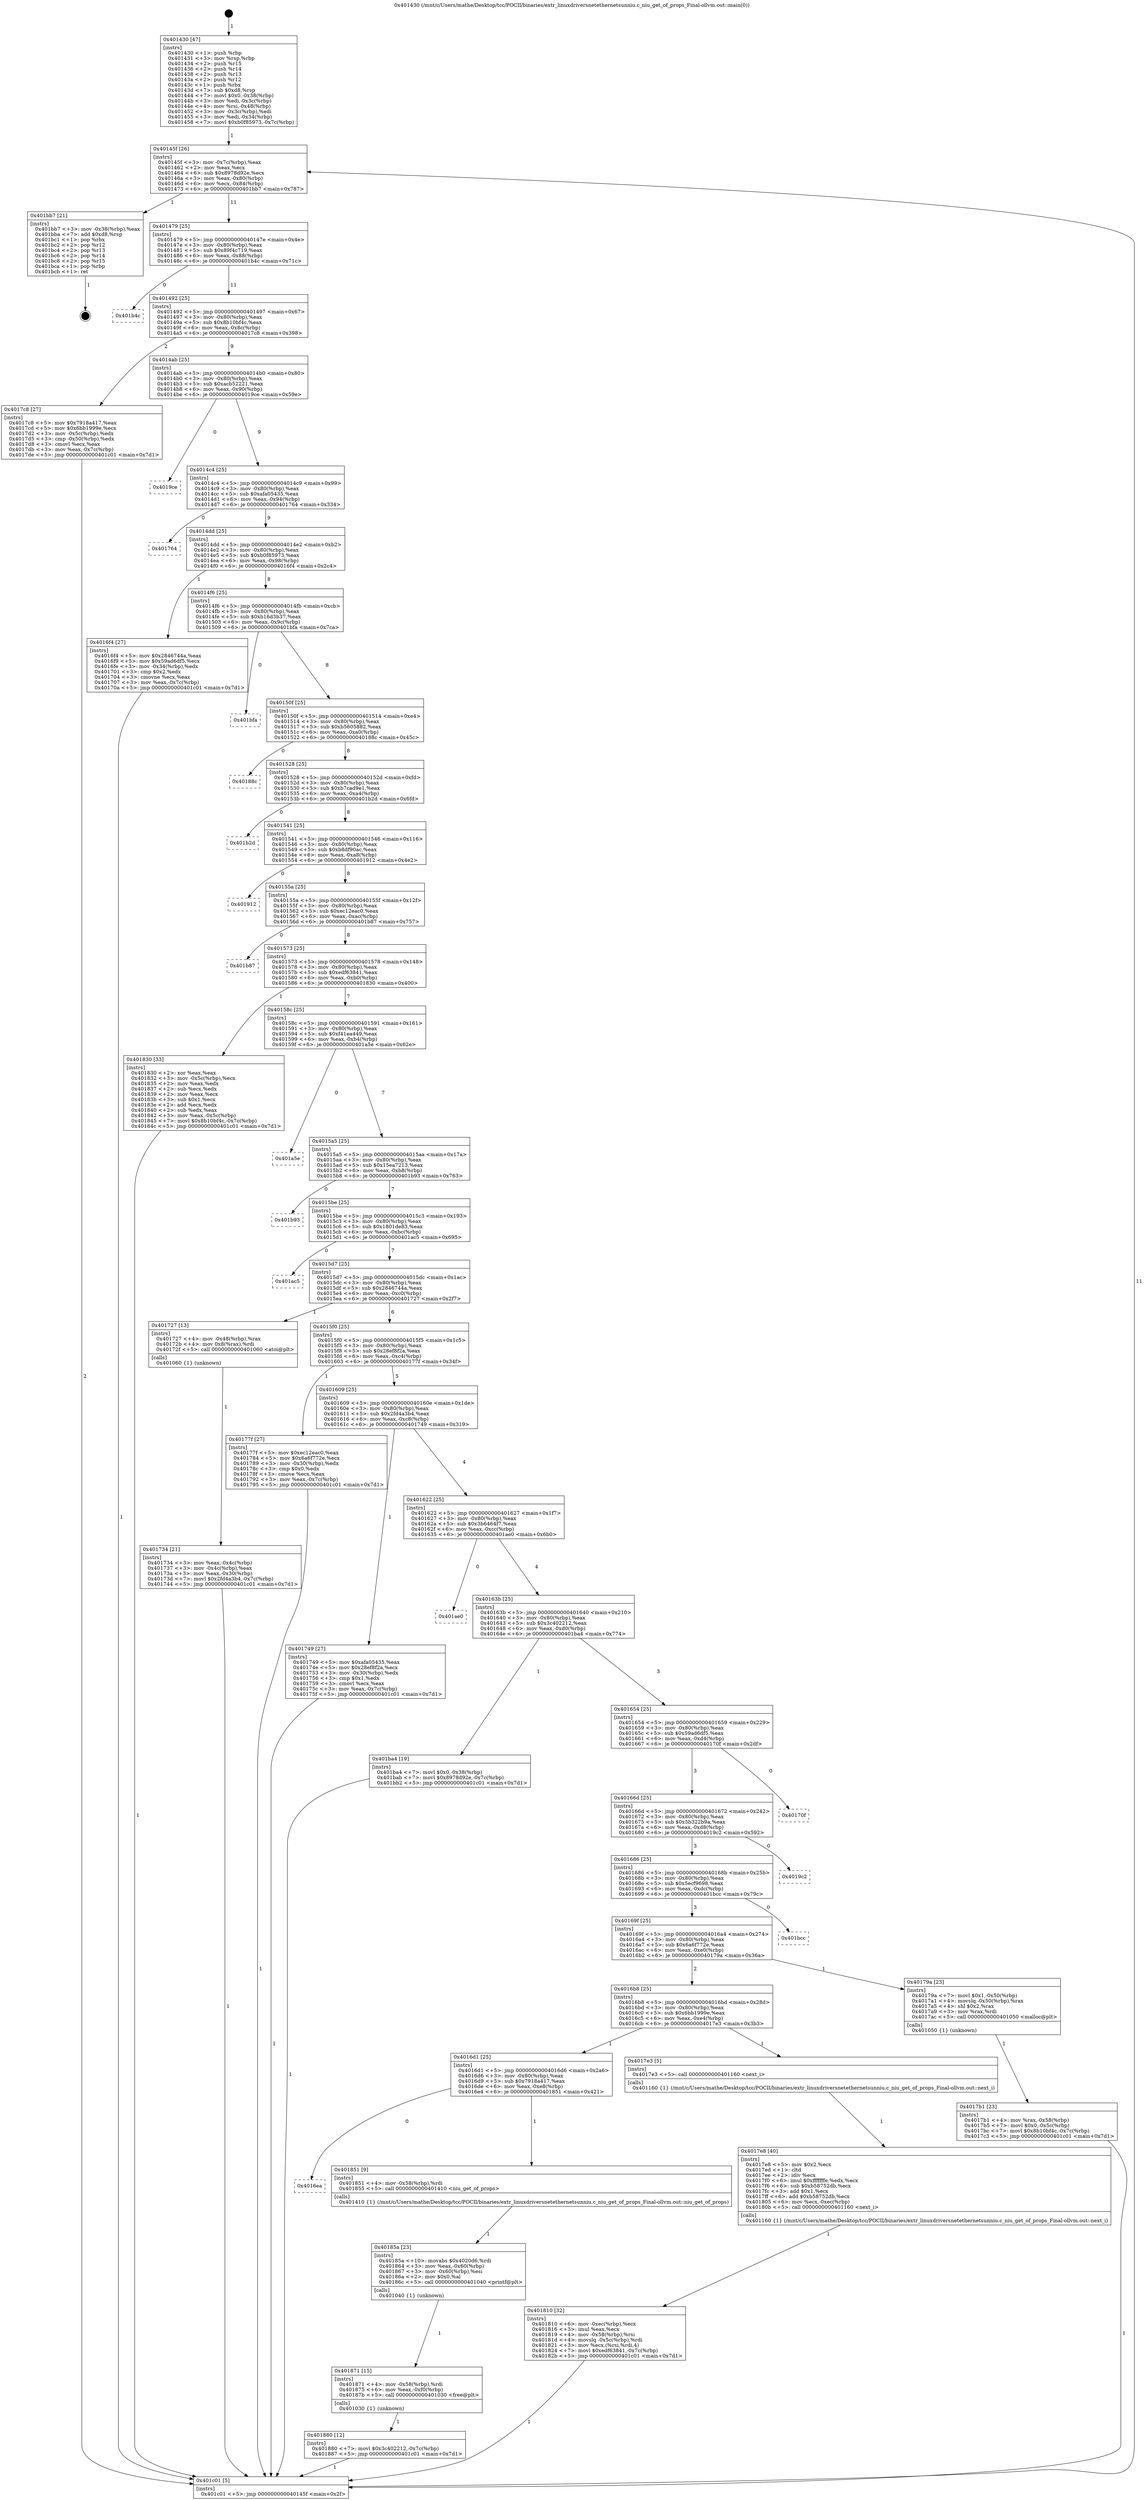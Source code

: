 digraph "0x401430" {
  label = "0x401430 (/mnt/c/Users/mathe/Desktop/tcc/POCII/binaries/extr_linuxdriversnetethernetsunniu.c_niu_get_of_props_Final-ollvm.out::main(0))"
  labelloc = "t"
  node[shape=record]

  Entry [label="",width=0.3,height=0.3,shape=circle,fillcolor=black,style=filled]
  "0x40145f" [label="{
     0x40145f [26]\l
     | [instrs]\l
     &nbsp;&nbsp;0x40145f \<+3\>: mov -0x7c(%rbp),%eax\l
     &nbsp;&nbsp;0x401462 \<+2\>: mov %eax,%ecx\l
     &nbsp;&nbsp;0x401464 \<+6\>: sub $0x8978d92e,%ecx\l
     &nbsp;&nbsp;0x40146a \<+3\>: mov %eax,-0x80(%rbp)\l
     &nbsp;&nbsp;0x40146d \<+6\>: mov %ecx,-0x84(%rbp)\l
     &nbsp;&nbsp;0x401473 \<+6\>: je 0000000000401bb7 \<main+0x787\>\l
  }"]
  "0x401bb7" [label="{
     0x401bb7 [21]\l
     | [instrs]\l
     &nbsp;&nbsp;0x401bb7 \<+3\>: mov -0x38(%rbp),%eax\l
     &nbsp;&nbsp;0x401bba \<+7\>: add $0xd8,%rsp\l
     &nbsp;&nbsp;0x401bc1 \<+1\>: pop %rbx\l
     &nbsp;&nbsp;0x401bc2 \<+2\>: pop %r12\l
     &nbsp;&nbsp;0x401bc4 \<+2\>: pop %r13\l
     &nbsp;&nbsp;0x401bc6 \<+2\>: pop %r14\l
     &nbsp;&nbsp;0x401bc8 \<+2\>: pop %r15\l
     &nbsp;&nbsp;0x401bca \<+1\>: pop %rbp\l
     &nbsp;&nbsp;0x401bcb \<+1\>: ret\l
  }"]
  "0x401479" [label="{
     0x401479 [25]\l
     | [instrs]\l
     &nbsp;&nbsp;0x401479 \<+5\>: jmp 000000000040147e \<main+0x4e\>\l
     &nbsp;&nbsp;0x40147e \<+3\>: mov -0x80(%rbp),%eax\l
     &nbsp;&nbsp;0x401481 \<+5\>: sub $0x89f4c719,%eax\l
     &nbsp;&nbsp;0x401486 \<+6\>: mov %eax,-0x88(%rbp)\l
     &nbsp;&nbsp;0x40148c \<+6\>: je 0000000000401b4c \<main+0x71c\>\l
  }"]
  Exit [label="",width=0.3,height=0.3,shape=circle,fillcolor=black,style=filled,peripheries=2]
  "0x401b4c" [label="{
     0x401b4c\l
  }", style=dashed]
  "0x401492" [label="{
     0x401492 [25]\l
     | [instrs]\l
     &nbsp;&nbsp;0x401492 \<+5\>: jmp 0000000000401497 \<main+0x67\>\l
     &nbsp;&nbsp;0x401497 \<+3\>: mov -0x80(%rbp),%eax\l
     &nbsp;&nbsp;0x40149a \<+5\>: sub $0x8b10bf4c,%eax\l
     &nbsp;&nbsp;0x40149f \<+6\>: mov %eax,-0x8c(%rbp)\l
     &nbsp;&nbsp;0x4014a5 \<+6\>: je 00000000004017c8 \<main+0x398\>\l
  }"]
  "0x401880" [label="{
     0x401880 [12]\l
     | [instrs]\l
     &nbsp;&nbsp;0x401880 \<+7\>: movl $0x3c402212,-0x7c(%rbp)\l
     &nbsp;&nbsp;0x401887 \<+5\>: jmp 0000000000401c01 \<main+0x7d1\>\l
  }"]
  "0x4017c8" [label="{
     0x4017c8 [27]\l
     | [instrs]\l
     &nbsp;&nbsp;0x4017c8 \<+5\>: mov $0x7918a417,%eax\l
     &nbsp;&nbsp;0x4017cd \<+5\>: mov $0x6bb1999e,%ecx\l
     &nbsp;&nbsp;0x4017d2 \<+3\>: mov -0x5c(%rbp),%edx\l
     &nbsp;&nbsp;0x4017d5 \<+3\>: cmp -0x50(%rbp),%edx\l
     &nbsp;&nbsp;0x4017d8 \<+3\>: cmovl %ecx,%eax\l
     &nbsp;&nbsp;0x4017db \<+3\>: mov %eax,-0x7c(%rbp)\l
     &nbsp;&nbsp;0x4017de \<+5\>: jmp 0000000000401c01 \<main+0x7d1\>\l
  }"]
  "0x4014ab" [label="{
     0x4014ab [25]\l
     | [instrs]\l
     &nbsp;&nbsp;0x4014ab \<+5\>: jmp 00000000004014b0 \<main+0x80\>\l
     &nbsp;&nbsp;0x4014b0 \<+3\>: mov -0x80(%rbp),%eax\l
     &nbsp;&nbsp;0x4014b3 \<+5\>: sub $0xacb52221,%eax\l
     &nbsp;&nbsp;0x4014b8 \<+6\>: mov %eax,-0x90(%rbp)\l
     &nbsp;&nbsp;0x4014be \<+6\>: je 00000000004019ce \<main+0x59e\>\l
  }"]
  "0x401871" [label="{
     0x401871 [15]\l
     | [instrs]\l
     &nbsp;&nbsp;0x401871 \<+4\>: mov -0x58(%rbp),%rdi\l
     &nbsp;&nbsp;0x401875 \<+6\>: mov %eax,-0xf0(%rbp)\l
     &nbsp;&nbsp;0x40187b \<+5\>: call 0000000000401030 \<free@plt\>\l
     | [calls]\l
     &nbsp;&nbsp;0x401030 \{1\} (unknown)\l
  }"]
  "0x4019ce" [label="{
     0x4019ce\l
  }", style=dashed]
  "0x4014c4" [label="{
     0x4014c4 [25]\l
     | [instrs]\l
     &nbsp;&nbsp;0x4014c4 \<+5\>: jmp 00000000004014c9 \<main+0x99\>\l
     &nbsp;&nbsp;0x4014c9 \<+3\>: mov -0x80(%rbp),%eax\l
     &nbsp;&nbsp;0x4014cc \<+5\>: sub $0xafa05435,%eax\l
     &nbsp;&nbsp;0x4014d1 \<+6\>: mov %eax,-0x94(%rbp)\l
     &nbsp;&nbsp;0x4014d7 \<+6\>: je 0000000000401764 \<main+0x334\>\l
  }"]
  "0x40185a" [label="{
     0x40185a [23]\l
     | [instrs]\l
     &nbsp;&nbsp;0x40185a \<+10\>: movabs $0x4020d6,%rdi\l
     &nbsp;&nbsp;0x401864 \<+3\>: mov %eax,-0x60(%rbp)\l
     &nbsp;&nbsp;0x401867 \<+3\>: mov -0x60(%rbp),%esi\l
     &nbsp;&nbsp;0x40186a \<+2\>: mov $0x0,%al\l
     &nbsp;&nbsp;0x40186c \<+5\>: call 0000000000401040 \<printf@plt\>\l
     | [calls]\l
     &nbsp;&nbsp;0x401040 \{1\} (unknown)\l
  }"]
  "0x401764" [label="{
     0x401764\l
  }", style=dashed]
  "0x4014dd" [label="{
     0x4014dd [25]\l
     | [instrs]\l
     &nbsp;&nbsp;0x4014dd \<+5\>: jmp 00000000004014e2 \<main+0xb2\>\l
     &nbsp;&nbsp;0x4014e2 \<+3\>: mov -0x80(%rbp),%eax\l
     &nbsp;&nbsp;0x4014e5 \<+5\>: sub $0xb0f85973,%eax\l
     &nbsp;&nbsp;0x4014ea \<+6\>: mov %eax,-0x98(%rbp)\l
     &nbsp;&nbsp;0x4014f0 \<+6\>: je 00000000004016f4 \<main+0x2c4\>\l
  }"]
  "0x4016ea" [label="{
     0x4016ea\l
  }", style=dashed]
  "0x4016f4" [label="{
     0x4016f4 [27]\l
     | [instrs]\l
     &nbsp;&nbsp;0x4016f4 \<+5\>: mov $0x2846744a,%eax\l
     &nbsp;&nbsp;0x4016f9 \<+5\>: mov $0x59ad6df5,%ecx\l
     &nbsp;&nbsp;0x4016fe \<+3\>: mov -0x34(%rbp),%edx\l
     &nbsp;&nbsp;0x401701 \<+3\>: cmp $0x2,%edx\l
     &nbsp;&nbsp;0x401704 \<+3\>: cmovne %ecx,%eax\l
     &nbsp;&nbsp;0x401707 \<+3\>: mov %eax,-0x7c(%rbp)\l
     &nbsp;&nbsp;0x40170a \<+5\>: jmp 0000000000401c01 \<main+0x7d1\>\l
  }"]
  "0x4014f6" [label="{
     0x4014f6 [25]\l
     | [instrs]\l
     &nbsp;&nbsp;0x4014f6 \<+5\>: jmp 00000000004014fb \<main+0xcb\>\l
     &nbsp;&nbsp;0x4014fb \<+3\>: mov -0x80(%rbp),%eax\l
     &nbsp;&nbsp;0x4014fe \<+5\>: sub $0xb16d3b37,%eax\l
     &nbsp;&nbsp;0x401503 \<+6\>: mov %eax,-0x9c(%rbp)\l
     &nbsp;&nbsp;0x401509 \<+6\>: je 0000000000401bfa \<main+0x7ca\>\l
  }"]
  "0x401c01" [label="{
     0x401c01 [5]\l
     | [instrs]\l
     &nbsp;&nbsp;0x401c01 \<+5\>: jmp 000000000040145f \<main+0x2f\>\l
  }"]
  "0x401430" [label="{
     0x401430 [47]\l
     | [instrs]\l
     &nbsp;&nbsp;0x401430 \<+1\>: push %rbp\l
     &nbsp;&nbsp;0x401431 \<+3\>: mov %rsp,%rbp\l
     &nbsp;&nbsp;0x401434 \<+2\>: push %r15\l
     &nbsp;&nbsp;0x401436 \<+2\>: push %r14\l
     &nbsp;&nbsp;0x401438 \<+2\>: push %r13\l
     &nbsp;&nbsp;0x40143a \<+2\>: push %r12\l
     &nbsp;&nbsp;0x40143c \<+1\>: push %rbx\l
     &nbsp;&nbsp;0x40143d \<+7\>: sub $0xd8,%rsp\l
     &nbsp;&nbsp;0x401444 \<+7\>: movl $0x0,-0x38(%rbp)\l
     &nbsp;&nbsp;0x40144b \<+3\>: mov %edi,-0x3c(%rbp)\l
     &nbsp;&nbsp;0x40144e \<+4\>: mov %rsi,-0x48(%rbp)\l
     &nbsp;&nbsp;0x401452 \<+3\>: mov -0x3c(%rbp),%edi\l
     &nbsp;&nbsp;0x401455 \<+3\>: mov %edi,-0x34(%rbp)\l
     &nbsp;&nbsp;0x401458 \<+7\>: movl $0xb0f85973,-0x7c(%rbp)\l
  }"]
  "0x401851" [label="{
     0x401851 [9]\l
     | [instrs]\l
     &nbsp;&nbsp;0x401851 \<+4\>: mov -0x58(%rbp),%rdi\l
     &nbsp;&nbsp;0x401855 \<+5\>: call 0000000000401410 \<niu_get_of_props\>\l
     | [calls]\l
     &nbsp;&nbsp;0x401410 \{1\} (/mnt/c/Users/mathe/Desktop/tcc/POCII/binaries/extr_linuxdriversnetethernetsunniu.c_niu_get_of_props_Final-ollvm.out::niu_get_of_props)\l
  }"]
  "0x401bfa" [label="{
     0x401bfa\l
  }", style=dashed]
  "0x40150f" [label="{
     0x40150f [25]\l
     | [instrs]\l
     &nbsp;&nbsp;0x40150f \<+5\>: jmp 0000000000401514 \<main+0xe4\>\l
     &nbsp;&nbsp;0x401514 \<+3\>: mov -0x80(%rbp),%eax\l
     &nbsp;&nbsp;0x401517 \<+5\>: sub $0xb5605882,%eax\l
     &nbsp;&nbsp;0x40151c \<+6\>: mov %eax,-0xa0(%rbp)\l
     &nbsp;&nbsp;0x401522 \<+6\>: je 000000000040188c \<main+0x45c\>\l
  }"]
  "0x401810" [label="{
     0x401810 [32]\l
     | [instrs]\l
     &nbsp;&nbsp;0x401810 \<+6\>: mov -0xec(%rbp),%ecx\l
     &nbsp;&nbsp;0x401816 \<+3\>: imul %eax,%ecx\l
     &nbsp;&nbsp;0x401819 \<+4\>: mov -0x58(%rbp),%rsi\l
     &nbsp;&nbsp;0x40181d \<+4\>: movslq -0x5c(%rbp),%rdi\l
     &nbsp;&nbsp;0x401821 \<+3\>: mov %ecx,(%rsi,%rdi,4)\l
     &nbsp;&nbsp;0x401824 \<+7\>: movl $0xedf63841,-0x7c(%rbp)\l
     &nbsp;&nbsp;0x40182b \<+5\>: jmp 0000000000401c01 \<main+0x7d1\>\l
  }"]
  "0x40188c" [label="{
     0x40188c\l
  }", style=dashed]
  "0x401528" [label="{
     0x401528 [25]\l
     | [instrs]\l
     &nbsp;&nbsp;0x401528 \<+5\>: jmp 000000000040152d \<main+0xfd\>\l
     &nbsp;&nbsp;0x40152d \<+3\>: mov -0x80(%rbp),%eax\l
     &nbsp;&nbsp;0x401530 \<+5\>: sub $0xb7cad9e1,%eax\l
     &nbsp;&nbsp;0x401535 \<+6\>: mov %eax,-0xa4(%rbp)\l
     &nbsp;&nbsp;0x40153b \<+6\>: je 0000000000401b2d \<main+0x6fd\>\l
  }"]
  "0x4017e8" [label="{
     0x4017e8 [40]\l
     | [instrs]\l
     &nbsp;&nbsp;0x4017e8 \<+5\>: mov $0x2,%ecx\l
     &nbsp;&nbsp;0x4017ed \<+1\>: cltd\l
     &nbsp;&nbsp;0x4017ee \<+2\>: idiv %ecx\l
     &nbsp;&nbsp;0x4017f0 \<+6\>: imul $0xfffffffe,%edx,%ecx\l
     &nbsp;&nbsp;0x4017f6 \<+6\>: sub $0xb58752db,%ecx\l
     &nbsp;&nbsp;0x4017fc \<+3\>: add $0x1,%ecx\l
     &nbsp;&nbsp;0x4017ff \<+6\>: add $0xb58752db,%ecx\l
     &nbsp;&nbsp;0x401805 \<+6\>: mov %ecx,-0xec(%rbp)\l
     &nbsp;&nbsp;0x40180b \<+5\>: call 0000000000401160 \<next_i\>\l
     | [calls]\l
     &nbsp;&nbsp;0x401160 \{1\} (/mnt/c/Users/mathe/Desktop/tcc/POCII/binaries/extr_linuxdriversnetethernetsunniu.c_niu_get_of_props_Final-ollvm.out::next_i)\l
  }"]
  "0x401b2d" [label="{
     0x401b2d\l
  }", style=dashed]
  "0x401541" [label="{
     0x401541 [25]\l
     | [instrs]\l
     &nbsp;&nbsp;0x401541 \<+5\>: jmp 0000000000401546 \<main+0x116\>\l
     &nbsp;&nbsp;0x401546 \<+3\>: mov -0x80(%rbp),%eax\l
     &nbsp;&nbsp;0x401549 \<+5\>: sub $0xb8df90ac,%eax\l
     &nbsp;&nbsp;0x40154e \<+6\>: mov %eax,-0xa8(%rbp)\l
     &nbsp;&nbsp;0x401554 \<+6\>: je 0000000000401912 \<main+0x4e2\>\l
  }"]
  "0x4016d1" [label="{
     0x4016d1 [25]\l
     | [instrs]\l
     &nbsp;&nbsp;0x4016d1 \<+5\>: jmp 00000000004016d6 \<main+0x2a6\>\l
     &nbsp;&nbsp;0x4016d6 \<+3\>: mov -0x80(%rbp),%eax\l
     &nbsp;&nbsp;0x4016d9 \<+5\>: sub $0x7918a417,%eax\l
     &nbsp;&nbsp;0x4016de \<+6\>: mov %eax,-0xe8(%rbp)\l
     &nbsp;&nbsp;0x4016e4 \<+6\>: je 0000000000401851 \<main+0x421\>\l
  }"]
  "0x401912" [label="{
     0x401912\l
  }", style=dashed]
  "0x40155a" [label="{
     0x40155a [25]\l
     | [instrs]\l
     &nbsp;&nbsp;0x40155a \<+5\>: jmp 000000000040155f \<main+0x12f\>\l
     &nbsp;&nbsp;0x40155f \<+3\>: mov -0x80(%rbp),%eax\l
     &nbsp;&nbsp;0x401562 \<+5\>: sub $0xec12eac0,%eax\l
     &nbsp;&nbsp;0x401567 \<+6\>: mov %eax,-0xac(%rbp)\l
     &nbsp;&nbsp;0x40156d \<+6\>: je 0000000000401b87 \<main+0x757\>\l
  }"]
  "0x4017e3" [label="{
     0x4017e3 [5]\l
     | [instrs]\l
     &nbsp;&nbsp;0x4017e3 \<+5\>: call 0000000000401160 \<next_i\>\l
     | [calls]\l
     &nbsp;&nbsp;0x401160 \{1\} (/mnt/c/Users/mathe/Desktop/tcc/POCII/binaries/extr_linuxdriversnetethernetsunniu.c_niu_get_of_props_Final-ollvm.out::next_i)\l
  }"]
  "0x401b87" [label="{
     0x401b87\l
  }", style=dashed]
  "0x401573" [label="{
     0x401573 [25]\l
     | [instrs]\l
     &nbsp;&nbsp;0x401573 \<+5\>: jmp 0000000000401578 \<main+0x148\>\l
     &nbsp;&nbsp;0x401578 \<+3\>: mov -0x80(%rbp),%eax\l
     &nbsp;&nbsp;0x40157b \<+5\>: sub $0xedf63841,%eax\l
     &nbsp;&nbsp;0x401580 \<+6\>: mov %eax,-0xb0(%rbp)\l
     &nbsp;&nbsp;0x401586 \<+6\>: je 0000000000401830 \<main+0x400\>\l
  }"]
  "0x4017b1" [label="{
     0x4017b1 [23]\l
     | [instrs]\l
     &nbsp;&nbsp;0x4017b1 \<+4\>: mov %rax,-0x58(%rbp)\l
     &nbsp;&nbsp;0x4017b5 \<+7\>: movl $0x0,-0x5c(%rbp)\l
     &nbsp;&nbsp;0x4017bc \<+7\>: movl $0x8b10bf4c,-0x7c(%rbp)\l
     &nbsp;&nbsp;0x4017c3 \<+5\>: jmp 0000000000401c01 \<main+0x7d1\>\l
  }"]
  "0x401830" [label="{
     0x401830 [33]\l
     | [instrs]\l
     &nbsp;&nbsp;0x401830 \<+2\>: xor %eax,%eax\l
     &nbsp;&nbsp;0x401832 \<+3\>: mov -0x5c(%rbp),%ecx\l
     &nbsp;&nbsp;0x401835 \<+2\>: mov %eax,%edx\l
     &nbsp;&nbsp;0x401837 \<+2\>: sub %ecx,%edx\l
     &nbsp;&nbsp;0x401839 \<+2\>: mov %eax,%ecx\l
     &nbsp;&nbsp;0x40183b \<+3\>: sub $0x1,%ecx\l
     &nbsp;&nbsp;0x40183e \<+2\>: add %ecx,%edx\l
     &nbsp;&nbsp;0x401840 \<+2\>: sub %edx,%eax\l
     &nbsp;&nbsp;0x401842 \<+3\>: mov %eax,-0x5c(%rbp)\l
     &nbsp;&nbsp;0x401845 \<+7\>: movl $0x8b10bf4c,-0x7c(%rbp)\l
     &nbsp;&nbsp;0x40184c \<+5\>: jmp 0000000000401c01 \<main+0x7d1\>\l
  }"]
  "0x40158c" [label="{
     0x40158c [25]\l
     | [instrs]\l
     &nbsp;&nbsp;0x40158c \<+5\>: jmp 0000000000401591 \<main+0x161\>\l
     &nbsp;&nbsp;0x401591 \<+3\>: mov -0x80(%rbp),%eax\l
     &nbsp;&nbsp;0x401594 \<+5\>: sub $0xf41ea449,%eax\l
     &nbsp;&nbsp;0x401599 \<+6\>: mov %eax,-0xb4(%rbp)\l
     &nbsp;&nbsp;0x40159f \<+6\>: je 0000000000401a5e \<main+0x62e\>\l
  }"]
  "0x4016b8" [label="{
     0x4016b8 [25]\l
     | [instrs]\l
     &nbsp;&nbsp;0x4016b8 \<+5\>: jmp 00000000004016bd \<main+0x28d\>\l
     &nbsp;&nbsp;0x4016bd \<+3\>: mov -0x80(%rbp),%eax\l
     &nbsp;&nbsp;0x4016c0 \<+5\>: sub $0x6bb1999e,%eax\l
     &nbsp;&nbsp;0x4016c5 \<+6\>: mov %eax,-0xe4(%rbp)\l
     &nbsp;&nbsp;0x4016cb \<+6\>: je 00000000004017e3 \<main+0x3b3\>\l
  }"]
  "0x401a5e" [label="{
     0x401a5e\l
  }", style=dashed]
  "0x4015a5" [label="{
     0x4015a5 [25]\l
     | [instrs]\l
     &nbsp;&nbsp;0x4015a5 \<+5\>: jmp 00000000004015aa \<main+0x17a\>\l
     &nbsp;&nbsp;0x4015aa \<+3\>: mov -0x80(%rbp),%eax\l
     &nbsp;&nbsp;0x4015ad \<+5\>: sub $0x15ea7213,%eax\l
     &nbsp;&nbsp;0x4015b2 \<+6\>: mov %eax,-0xb8(%rbp)\l
     &nbsp;&nbsp;0x4015b8 \<+6\>: je 0000000000401b93 \<main+0x763\>\l
  }"]
  "0x40179a" [label="{
     0x40179a [23]\l
     | [instrs]\l
     &nbsp;&nbsp;0x40179a \<+7\>: movl $0x1,-0x50(%rbp)\l
     &nbsp;&nbsp;0x4017a1 \<+4\>: movslq -0x50(%rbp),%rax\l
     &nbsp;&nbsp;0x4017a5 \<+4\>: shl $0x2,%rax\l
     &nbsp;&nbsp;0x4017a9 \<+3\>: mov %rax,%rdi\l
     &nbsp;&nbsp;0x4017ac \<+5\>: call 0000000000401050 \<malloc@plt\>\l
     | [calls]\l
     &nbsp;&nbsp;0x401050 \{1\} (unknown)\l
  }"]
  "0x401b93" [label="{
     0x401b93\l
  }", style=dashed]
  "0x4015be" [label="{
     0x4015be [25]\l
     | [instrs]\l
     &nbsp;&nbsp;0x4015be \<+5\>: jmp 00000000004015c3 \<main+0x193\>\l
     &nbsp;&nbsp;0x4015c3 \<+3\>: mov -0x80(%rbp),%eax\l
     &nbsp;&nbsp;0x4015c6 \<+5\>: sub $0x1801de83,%eax\l
     &nbsp;&nbsp;0x4015cb \<+6\>: mov %eax,-0xbc(%rbp)\l
     &nbsp;&nbsp;0x4015d1 \<+6\>: je 0000000000401ac5 \<main+0x695\>\l
  }"]
  "0x40169f" [label="{
     0x40169f [25]\l
     | [instrs]\l
     &nbsp;&nbsp;0x40169f \<+5\>: jmp 00000000004016a4 \<main+0x274\>\l
     &nbsp;&nbsp;0x4016a4 \<+3\>: mov -0x80(%rbp),%eax\l
     &nbsp;&nbsp;0x4016a7 \<+5\>: sub $0x6a6f772e,%eax\l
     &nbsp;&nbsp;0x4016ac \<+6\>: mov %eax,-0xe0(%rbp)\l
     &nbsp;&nbsp;0x4016b2 \<+6\>: je 000000000040179a \<main+0x36a\>\l
  }"]
  "0x401ac5" [label="{
     0x401ac5\l
  }", style=dashed]
  "0x4015d7" [label="{
     0x4015d7 [25]\l
     | [instrs]\l
     &nbsp;&nbsp;0x4015d7 \<+5\>: jmp 00000000004015dc \<main+0x1ac\>\l
     &nbsp;&nbsp;0x4015dc \<+3\>: mov -0x80(%rbp),%eax\l
     &nbsp;&nbsp;0x4015df \<+5\>: sub $0x2846744a,%eax\l
     &nbsp;&nbsp;0x4015e4 \<+6\>: mov %eax,-0xc0(%rbp)\l
     &nbsp;&nbsp;0x4015ea \<+6\>: je 0000000000401727 \<main+0x2f7\>\l
  }"]
  "0x401bcc" [label="{
     0x401bcc\l
  }", style=dashed]
  "0x401727" [label="{
     0x401727 [13]\l
     | [instrs]\l
     &nbsp;&nbsp;0x401727 \<+4\>: mov -0x48(%rbp),%rax\l
     &nbsp;&nbsp;0x40172b \<+4\>: mov 0x8(%rax),%rdi\l
     &nbsp;&nbsp;0x40172f \<+5\>: call 0000000000401060 \<atoi@plt\>\l
     | [calls]\l
     &nbsp;&nbsp;0x401060 \{1\} (unknown)\l
  }"]
  "0x4015f0" [label="{
     0x4015f0 [25]\l
     | [instrs]\l
     &nbsp;&nbsp;0x4015f0 \<+5\>: jmp 00000000004015f5 \<main+0x1c5\>\l
     &nbsp;&nbsp;0x4015f5 \<+3\>: mov -0x80(%rbp),%eax\l
     &nbsp;&nbsp;0x4015f8 \<+5\>: sub $0x28ef8f2a,%eax\l
     &nbsp;&nbsp;0x4015fd \<+6\>: mov %eax,-0xc4(%rbp)\l
     &nbsp;&nbsp;0x401603 \<+6\>: je 000000000040177f \<main+0x34f\>\l
  }"]
  "0x401734" [label="{
     0x401734 [21]\l
     | [instrs]\l
     &nbsp;&nbsp;0x401734 \<+3\>: mov %eax,-0x4c(%rbp)\l
     &nbsp;&nbsp;0x401737 \<+3\>: mov -0x4c(%rbp),%eax\l
     &nbsp;&nbsp;0x40173a \<+3\>: mov %eax,-0x30(%rbp)\l
     &nbsp;&nbsp;0x40173d \<+7\>: movl $0x2fd4a3b4,-0x7c(%rbp)\l
     &nbsp;&nbsp;0x401744 \<+5\>: jmp 0000000000401c01 \<main+0x7d1\>\l
  }"]
  "0x401686" [label="{
     0x401686 [25]\l
     | [instrs]\l
     &nbsp;&nbsp;0x401686 \<+5\>: jmp 000000000040168b \<main+0x25b\>\l
     &nbsp;&nbsp;0x40168b \<+3\>: mov -0x80(%rbp),%eax\l
     &nbsp;&nbsp;0x40168e \<+5\>: sub $0x5ecf9698,%eax\l
     &nbsp;&nbsp;0x401693 \<+6\>: mov %eax,-0xdc(%rbp)\l
     &nbsp;&nbsp;0x401699 \<+6\>: je 0000000000401bcc \<main+0x79c\>\l
  }"]
  "0x40177f" [label="{
     0x40177f [27]\l
     | [instrs]\l
     &nbsp;&nbsp;0x40177f \<+5\>: mov $0xec12eac0,%eax\l
     &nbsp;&nbsp;0x401784 \<+5\>: mov $0x6a6f772e,%ecx\l
     &nbsp;&nbsp;0x401789 \<+3\>: mov -0x30(%rbp),%edx\l
     &nbsp;&nbsp;0x40178c \<+3\>: cmp $0x0,%edx\l
     &nbsp;&nbsp;0x40178f \<+3\>: cmove %ecx,%eax\l
     &nbsp;&nbsp;0x401792 \<+3\>: mov %eax,-0x7c(%rbp)\l
     &nbsp;&nbsp;0x401795 \<+5\>: jmp 0000000000401c01 \<main+0x7d1\>\l
  }"]
  "0x401609" [label="{
     0x401609 [25]\l
     | [instrs]\l
     &nbsp;&nbsp;0x401609 \<+5\>: jmp 000000000040160e \<main+0x1de\>\l
     &nbsp;&nbsp;0x40160e \<+3\>: mov -0x80(%rbp),%eax\l
     &nbsp;&nbsp;0x401611 \<+5\>: sub $0x2fd4a3b4,%eax\l
     &nbsp;&nbsp;0x401616 \<+6\>: mov %eax,-0xc8(%rbp)\l
     &nbsp;&nbsp;0x40161c \<+6\>: je 0000000000401749 \<main+0x319\>\l
  }"]
  "0x4019c2" [label="{
     0x4019c2\l
  }", style=dashed]
  "0x401749" [label="{
     0x401749 [27]\l
     | [instrs]\l
     &nbsp;&nbsp;0x401749 \<+5\>: mov $0xafa05435,%eax\l
     &nbsp;&nbsp;0x40174e \<+5\>: mov $0x28ef8f2a,%ecx\l
     &nbsp;&nbsp;0x401753 \<+3\>: mov -0x30(%rbp),%edx\l
     &nbsp;&nbsp;0x401756 \<+3\>: cmp $0x1,%edx\l
     &nbsp;&nbsp;0x401759 \<+3\>: cmovl %ecx,%eax\l
     &nbsp;&nbsp;0x40175c \<+3\>: mov %eax,-0x7c(%rbp)\l
     &nbsp;&nbsp;0x40175f \<+5\>: jmp 0000000000401c01 \<main+0x7d1\>\l
  }"]
  "0x401622" [label="{
     0x401622 [25]\l
     | [instrs]\l
     &nbsp;&nbsp;0x401622 \<+5\>: jmp 0000000000401627 \<main+0x1f7\>\l
     &nbsp;&nbsp;0x401627 \<+3\>: mov -0x80(%rbp),%eax\l
     &nbsp;&nbsp;0x40162a \<+5\>: sub $0x3b6464f7,%eax\l
     &nbsp;&nbsp;0x40162f \<+6\>: mov %eax,-0xcc(%rbp)\l
     &nbsp;&nbsp;0x401635 \<+6\>: je 0000000000401ae0 \<main+0x6b0\>\l
  }"]
  "0x40166d" [label="{
     0x40166d [25]\l
     | [instrs]\l
     &nbsp;&nbsp;0x40166d \<+5\>: jmp 0000000000401672 \<main+0x242\>\l
     &nbsp;&nbsp;0x401672 \<+3\>: mov -0x80(%rbp),%eax\l
     &nbsp;&nbsp;0x401675 \<+5\>: sub $0x5b322b9a,%eax\l
     &nbsp;&nbsp;0x40167a \<+6\>: mov %eax,-0xd8(%rbp)\l
     &nbsp;&nbsp;0x401680 \<+6\>: je 00000000004019c2 \<main+0x592\>\l
  }"]
  "0x401ae0" [label="{
     0x401ae0\l
  }", style=dashed]
  "0x40163b" [label="{
     0x40163b [25]\l
     | [instrs]\l
     &nbsp;&nbsp;0x40163b \<+5\>: jmp 0000000000401640 \<main+0x210\>\l
     &nbsp;&nbsp;0x401640 \<+3\>: mov -0x80(%rbp),%eax\l
     &nbsp;&nbsp;0x401643 \<+5\>: sub $0x3c402212,%eax\l
     &nbsp;&nbsp;0x401648 \<+6\>: mov %eax,-0xd0(%rbp)\l
     &nbsp;&nbsp;0x40164e \<+6\>: je 0000000000401ba4 \<main+0x774\>\l
  }"]
  "0x40170f" [label="{
     0x40170f\l
  }", style=dashed]
  "0x401ba4" [label="{
     0x401ba4 [19]\l
     | [instrs]\l
     &nbsp;&nbsp;0x401ba4 \<+7\>: movl $0x0,-0x38(%rbp)\l
     &nbsp;&nbsp;0x401bab \<+7\>: movl $0x8978d92e,-0x7c(%rbp)\l
     &nbsp;&nbsp;0x401bb2 \<+5\>: jmp 0000000000401c01 \<main+0x7d1\>\l
  }"]
  "0x401654" [label="{
     0x401654 [25]\l
     | [instrs]\l
     &nbsp;&nbsp;0x401654 \<+5\>: jmp 0000000000401659 \<main+0x229\>\l
     &nbsp;&nbsp;0x401659 \<+3\>: mov -0x80(%rbp),%eax\l
     &nbsp;&nbsp;0x40165c \<+5\>: sub $0x59ad6df5,%eax\l
     &nbsp;&nbsp;0x401661 \<+6\>: mov %eax,-0xd4(%rbp)\l
     &nbsp;&nbsp;0x401667 \<+6\>: je 000000000040170f \<main+0x2df\>\l
  }"]
  Entry -> "0x401430" [label=" 1"]
  "0x40145f" -> "0x401bb7" [label=" 1"]
  "0x40145f" -> "0x401479" [label=" 11"]
  "0x401bb7" -> Exit [label=" 1"]
  "0x401479" -> "0x401b4c" [label=" 0"]
  "0x401479" -> "0x401492" [label=" 11"]
  "0x401ba4" -> "0x401c01" [label=" 1"]
  "0x401492" -> "0x4017c8" [label=" 2"]
  "0x401492" -> "0x4014ab" [label=" 9"]
  "0x401880" -> "0x401c01" [label=" 1"]
  "0x4014ab" -> "0x4019ce" [label=" 0"]
  "0x4014ab" -> "0x4014c4" [label=" 9"]
  "0x401871" -> "0x401880" [label=" 1"]
  "0x4014c4" -> "0x401764" [label=" 0"]
  "0x4014c4" -> "0x4014dd" [label=" 9"]
  "0x40185a" -> "0x401871" [label=" 1"]
  "0x4014dd" -> "0x4016f4" [label=" 1"]
  "0x4014dd" -> "0x4014f6" [label=" 8"]
  "0x4016f4" -> "0x401c01" [label=" 1"]
  "0x401430" -> "0x40145f" [label=" 1"]
  "0x401c01" -> "0x40145f" [label=" 11"]
  "0x401851" -> "0x40185a" [label=" 1"]
  "0x4014f6" -> "0x401bfa" [label=" 0"]
  "0x4014f6" -> "0x40150f" [label=" 8"]
  "0x4016d1" -> "0x4016ea" [label=" 0"]
  "0x40150f" -> "0x40188c" [label=" 0"]
  "0x40150f" -> "0x401528" [label=" 8"]
  "0x4016d1" -> "0x401851" [label=" 1"]
  "0x401528" -> "0x401b2d" [label=" 0"]
  "0x401528" -> "0x401541" [label=" 8"]
  "0x401830" -> "0x401c01" [label=" 1"]
  "0x401541" -> "0x401912" [label=" 0"]
  "0x401541" -> "0x40155a" [label=" 8"]
  "0x401810" -> "0x401c01" [label=" 1"]
  "0x40155a" -> "0x401b87" [label=" 0"]
  "0x40155a" -> "0x401573" [label=" 8"]
  "0x4017e8" -> "0x401810" [label=" 1"]
  "0x401573" -> "0x401830" [label=" 1"]
  "0x401573" -> "0x40158c" [label=" 7"]
  "0x4016b8" -> "0x4016d1" [label=" 1"]
  "0x40158c" -> "0x401a5e" [label=" 0"]
  "0x40158c" -> "0x4015a5" [label=" 7"]
  "0x4016b8" -> "0x4017e3" [label=" 1"]
  "0x4015a5" -> "0x401b93" [label=" 0"]
  "0x4015a5" -> "0x4015be" [label=" 7"]
  "0x4017e3" -> "0x4017e8" [label=" 1"]
  "0x4015be" -> "0x401ac5" [label=" 0"]
  "0x4015be" -> "0x4015d7" [label=" 7"]
  "0x4017b1" -> "0x401c01" [label=" 1"]
  "0x4015d7" -> "0x401727" [label=" 1"]
  "0x4015d7" -> "0x4015f0" [label=" 6"]
  "0x401727" -> "0x401734" [label=" 1"]
  "0x401734" -> "0x401c01" [label=" 1"]
  "0x40179a" -> "0x4017b1" [label=" 1"]
  "0x4015f0" -> "0x40177f" [label=" 1"]
  "0x4015f0" -> "0x401609" [label=" 5"]
  "0x40169f" -> "0x40179a" [label=" 1"]
  "0x401609" -> "0x401749" [label=" 1"]
  "0x401609" -> "0x401622" [label=" 4"]
  "0x401749" -> "0x401c01" [label=" 1"]
  "0x40177f" -> "0x401c01" [label=" 1"]
  "0x4017c8" -> "0x401c01" [label=" 2"]
  "0x401622" -> "0x401ae0" [label=" 0"]
  "0x401622" -> "0x40163b" [label=" 4"]
  "0x401686" -> "0x401bcc" [label=" 0"]
  "0x40163b" -> "0x401ba4" [label=" 1"]
  "0x40163b" -> "0x401654" [label=" 3"]
  "0x40169f" -> "0x4016b8" [label=" 2"]
  "0x401654" -> "0x40170f" [label=" 0"]
  "0x401654" -> "0x40166d" [label=" 3"]
  "0x401686" -> "0x40169f" [label=" 3"]
  "0x40166d" -> "0x4019c2" [label=" 0"]
  "0x40166d" -> "0x401686" [label=" 3"]
}

